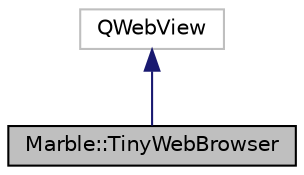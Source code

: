 digraph "Marble::TinyWebBrowser"
{
  edge [fontname="Helvetica",fontsize="10",labelfontname="Helvetica",labelfontsize="10"];
  node [fontname="Helvetica",fontsize="10",shape=record];
  Node1 [label="Marble::TinyWebBrowser",height=0.2,width=0.4,color="black", fillcolor="grey75", style="filled" fontcolor="black"];
  Node2 -> Node1 [dir="back",color="midnightblue",fontsize="10",style="solid",fontname="Helvetica"];
  Node2 [label="QWebView",height=0.2,width=0.4,color="grey75", fillcolor="white", style="filled"];
}
